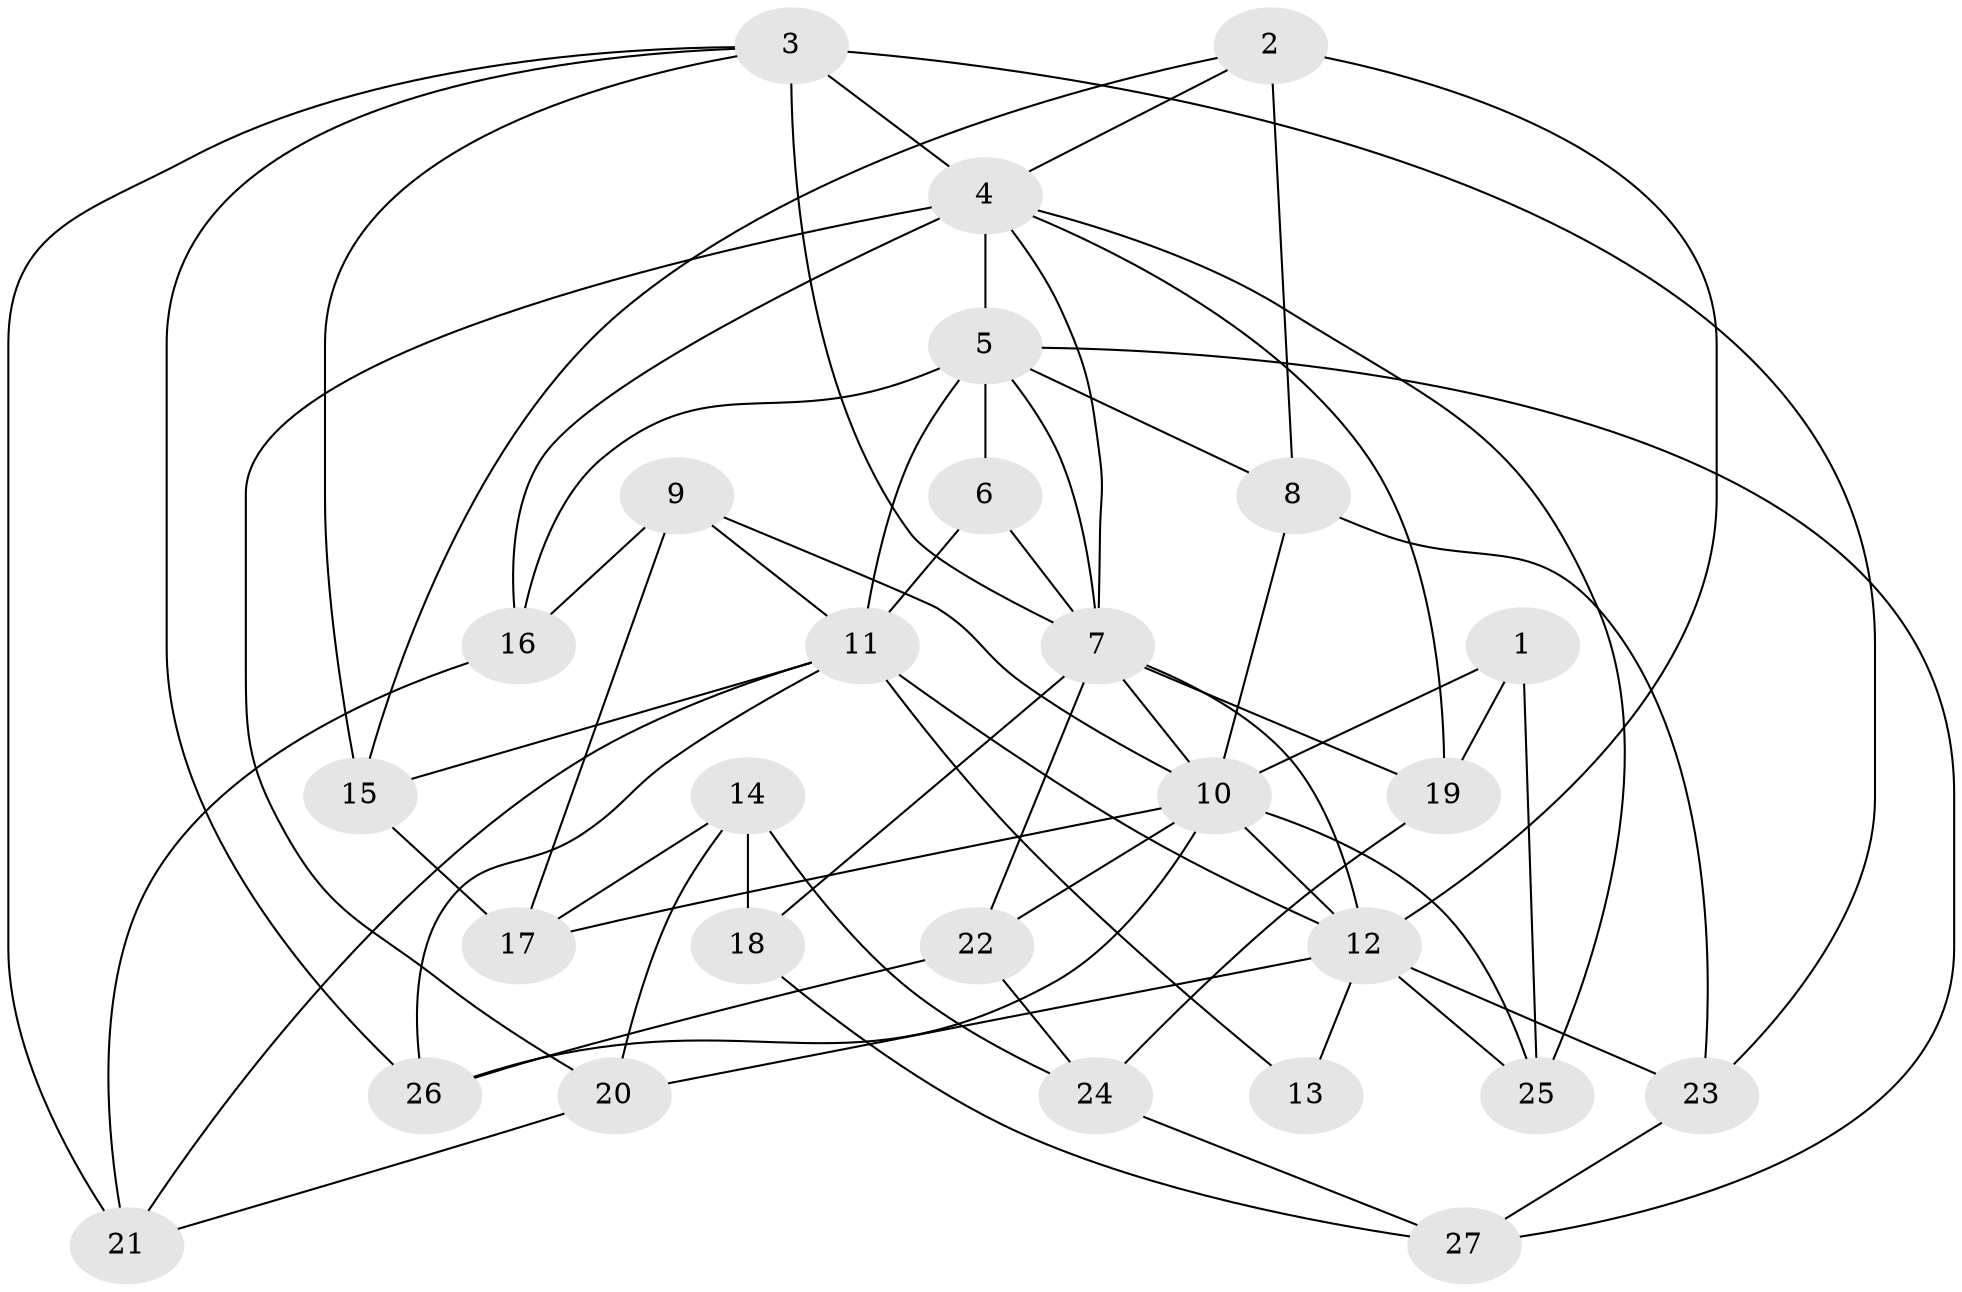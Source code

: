 // original degree distribution, {4: 1.0}
// Generated by graph-tools (version 1.1) at 2025/38/03/09/25 02:38:19]
// undirected, 27 vertices, 65 edges
graph export_dot {
graph [start="1"]
  node [color=gray90,style=filled];
  1;
  2;
  3;
  4;
  5;
  6;
  7;
  8;
  9;
  10;
  11;
  12;
  13;
  14;
  15;
  16;
  17;
  18;
  19;
  20;
  21;
  22;
  23;
  24;
  25;
  26;
  27;
  1 -- 10 [weight=2.0];
  1 -- 19 [weight=1.0];
  1 -- 25 [weight=1.0];
  2 -- 4 [weight=2.0];
  2 -- 8 [weight=1.0];
  2 -- 12 [weight=2.0];
  2 -- 15 [weight=1.0];
  3 -- 4 [weight=3.0];
  3 -- 7 [weight=3.0];
  3 -- 15 [weight=1.0];
  3 -- 21 [weight=1.0];
  3 -- 23 [weight=1.0];
  3 -- 26 [weight=1.0];
  4 -- 5 [weight=2.0];
  4 -- 7 [weight=1.0];
  4 -- 16 [weight=1.0];
  4 -- 19 [weight=1.0];
  4 -- 20 [weight=1.0];
  4 -- 25 [weight=1.0];
  5 -- 6 [weight=2.0];
  5 -- 7 [weight=1.0];
  5 -- 8 [weight=1.0];
  5 -- 11 [weight=2.0];
  5 -- 16 [weight=1.0];
  5 -- 27 [weight=1.0];
  6 -- 7 [weight=1.0];
  6 -- 11 [weight=1.0];
  7 -- 10 [weight=1.0];
  7 -- 12 [weight=1.0];
  7 -- 18 [weight=2.0];
  7 -- 19 [weight=1.0];
  7 -- 22 [weight=1.0];
  8 -- 10 [weight=1.0];
  8 -- 23 [weight=1.0];
  9 -- 10 [weight=1.0];
  9 -- 11 [weight=1.0];
  9 -- 16 [weight=1.0];
  9 -- 17 [weight=1.0];
  10 -- 12 [weight=1.0];
  10 -- 17 [weight=1.0];
  10 -- 22 [weight=1.0];
  10 -- 25 [weight=1.0];
  10 -- 26 [weight=1.0];
  11 -- 12 [weight=1.0];
  11 -- 13 [weight=2.0];
  11 -- 15 [weight=1.0];
  11 -- 21 [weight=1.0];
  11 -- 26 [weight=1.0];
  12 -- 13 [weight=2.0];
  12 -- 20 [weight=1.0];
  12 -- 23 [weight=1.0];
  12 -- 25 [weight=1.0];
  14 -- 17 [weight=1.0];
  14 -- 18 [weight=1.0];
  14 -- 20 [weight=1.0];
  14 -- 24 [weight=1.0];
  15 -- 17 [weight=1.0];
  16 -- 21 [weight=1.0];
  18 -- 27 [weight=1.0];
  19 -- 24 [weight=1.0];
  20 -- 21 [weight=1.0];
  22 -- 24 [weight=1.0];
  22 -- 26 [weight=1.0];
  23 -- 27 [weight=1.0];
  24 -- 27 [weight=1.0];
}
